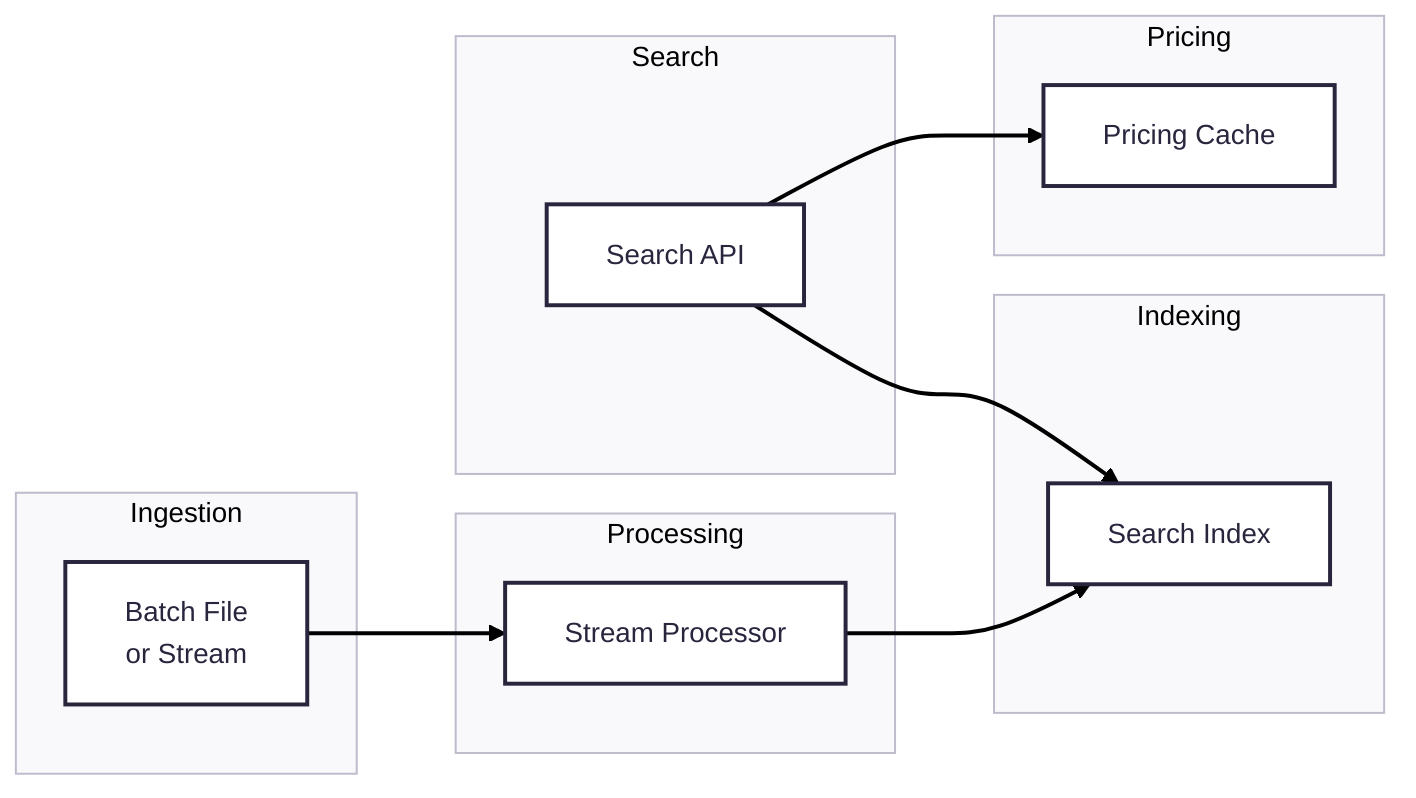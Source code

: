 ---
config:
  theme: redux
---
flowchart LR
  subgraph Ingestion["Ingestion"]
      A["Batch File</br>or Stream"]
  end
  subgraph Processing["Processing"]
      B["Stream Processor"]
  end
  subgraph Indexing["Indexing"]
      C["Search Index"]
  end
  subgraph Search["Search"]
      D["Search API"]
  end
  subgraph Pricing["Pricing"]
      E["Pricing Cache"]
  end

  A --> B
  B --> C
  D --> C
  D --> E